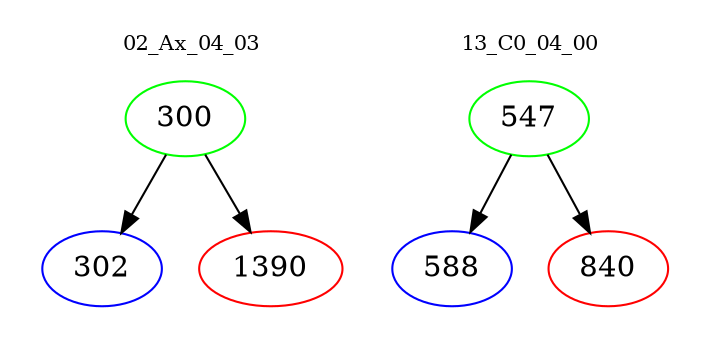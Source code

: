 digraph{
subgraph cluster_0 {
color = white
label = "02_Ax_04_03";
fontsize=10;
T0_300 [label="300", color="green"]
T0_300 -> T0_302 [color="black"]
T0_302 [label="302", color="blue"]
T0_300 -> T0_1390 [color="black"]
T0_1390 [label="1390", color="red"]
}
subgraph cluster_1 {
color = white
label = "13_C0_04_00";
fontsize=10;
T1_547 [label="547", color="green"]
T1_547 -> T1_588 [color="black"]
T1_588 [label="588", color="blue"]
T1_547 -> T1_840 [color="black"]
T1_840 [label="840", color="red"]
}
}
